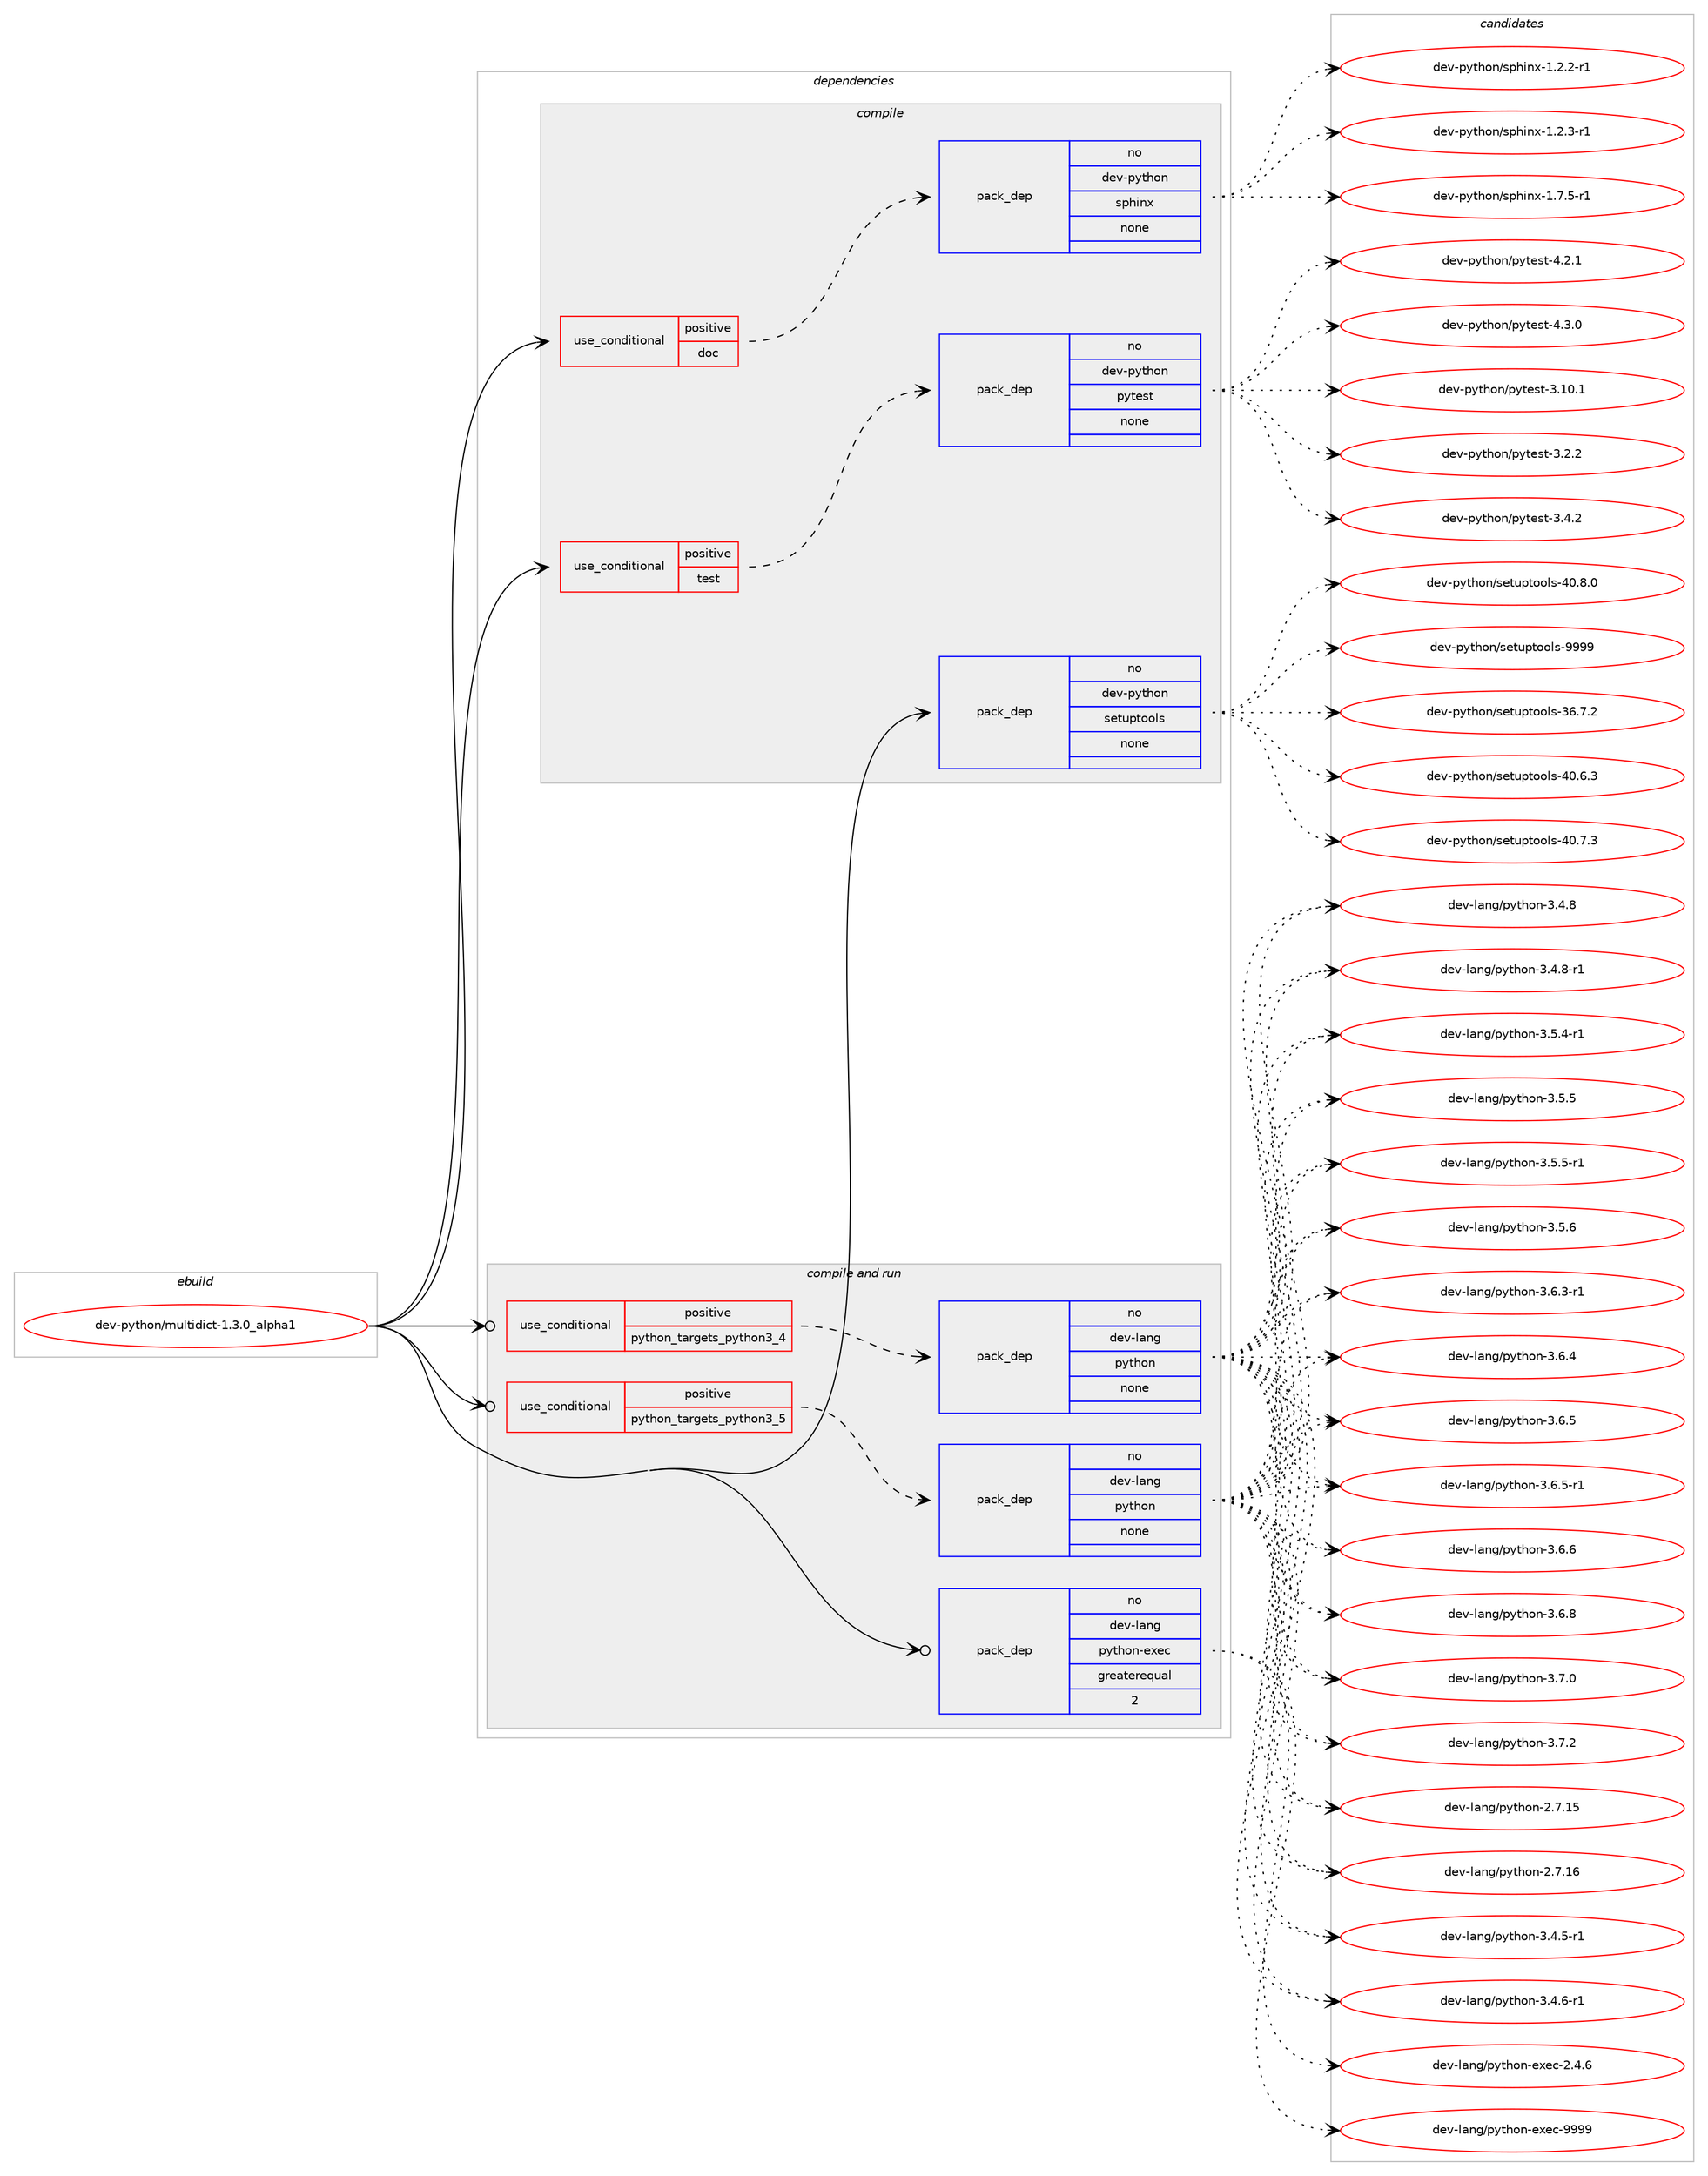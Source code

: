 digraph prolog {

# *************
# Graph options
# *************

newrank=true;
concentrate=true;
compound=true;
graph [rankdir=LR,fontname=Helvetica,fontsize=10,ranksep=1.5];#, ranksep=2.5, nodesep=0.2];
edge  [arrowhead=vee];
node  [fontname=Helvetica,fontsize=10];

# **********
# The ebuild
# **********

subgraph cluster_leftcol {
color=gray;
rank=same;
label=<<i>ebuild</i>>;
id [label="dev-python/multidict-1.3.0_alpha1", color=red, width=4, href="../dev-python/multidict-1.3.0_alpha1.svg"];
}

# ****************
# The dependencies
# ****************

subgraph cluster_midcol {
color=gray;
label=<<i>dependencies</i>>;
subgraph cluster_compile {
fillcolor="#eeeeee";
style=filled;
label=<<i>compile</i>>;
subgraph cond377709 {
dependency1419491 [label=<<TABLE BORDER="0" CELLBORDER="1" CELLSPACING="0" CELLPADDING="4"><TR><TD ROWSPAN="3" CELLPADDING="10">use_conditional</TD></TR><TR><TD>positive</TD></TR><TR><TD>doc</TD></TR></TABLE>>, shape=none, color=red];
subgraph pack1018508 {
dependency1419492 [label=<<TABLE BORDER="0" CELLBORDER="1" CELLSPACING="0" CELLPADDING="4" WIDTH="220"><TR><TD ROWSPAN="6" CELLPADDING="30">pack_dep</TD></TR><TR><TD WIDTH="110">no</TD></TR><TR><TD>dev-python</TD></TR><TR><TD>sphinx</TD></TR><TR><TD>none</TD></TR><TR><TD></TD></TR></TABLE>>, shape=none, color=blue];
}
dependency1419491:e -> dependency1419492:w [weight=20,style="dashed",arrowhead="vee"];
}
id:e -> dependency1419491:w [weight=20,style="solid",arrowhead="vee"];
subgraph cond377710 {
dependency1419493 [label=<<TABLE BORDER="0" CELLBORDER="1" CELLSPACING="0" CELLPADDING="4"><TR><TD ROWSPAN="3" CELLPADDING="10">use_conditional</TD></TR><TR><TD>positive</TD></TR><TR><TD>test</TD></TR></TABLE>>, shape=none, color=red];
subgraph pack1018509 {
dependency1419494 [label=<<TABLE BORDER="0" CELLBORDER="1" CELLSPACING="0" CELLPADDING="4" WIDTH="220"><TR><TD ROWSPAN="6" CELLPADDING="30">pack_dep</TD></TR><TR><TD WIDTH="110">no</TD></TR><TR><TD>dev-python</TD></TR><TR><TD>pytest</TD></TR><TR><TD>none</TD></TR><TR><TD></TD></TR></TABLE>>, shape=none, color=blue];
}
dependency1419493:e -> dependency1419494:w [weight=20,style="dashed",arrowhead="vee"];
}
id:e -> dependency1419493:w [weight=20,style="solid",arrowhead="vee"];
subgraph pack1018510 {
dependency1419495 [label=<<TABLE BORDER="0" CELLBORDER="1" CELLSPACING="0" CELLPADDING="4" WIDTH="220"><TR><TD ROWSPAN="6" CELLPADDING="30">pack_dep</TD></TR><TR><TD WIDTH="110">no</TD></TR><TR><TD>dev-python</TD></TR><TR><TD>setuptools</TD></TR><TR><TD>none</TD></TR><TR><TD></TD></TR></TABLE>>, shape=none, color=blue];
}
id:e -> dependency1419495:w [weight=20,style="solid",arrowhead="vee"];
}
subgraph cluster_compileandrun {
fillcolor="#eeeeee";
style=filled;
label=<<i>compile and run</i>>;
subgraph cond377711 {
dependency1419496 [label=<<TABLE BORDER="0" CELLBORDER="1" CELLSPACING="0" CELLPADDING="4"><TR><TD ROWSPAN="3" CELLPADDING="10">use_conditional</TD></TR><TR><TD>positive</TD></TR><TR><TD>python_targets_python3_4</TD></TR></TABLE>>, shape=none, color=red];
subgraph pack1018511 {
dependency1419497 [label=<<TABLE BORDER="0" CELLBORDER="1" CELLSPACING="0" CELLPADDING="4" WIDTH="220"><TR><TD ROWSPAN="6" CELLPADDING="30">pack_dep</TD></TR><TR><TD WIDTH="110">no</TD></TR><TR><TD>dev-lang</TD></TR><TR><TD>python</TD></TR><TR><TD>none</TD></TR><TR><TD></TD></TR></TABLE>>, shape=none, color=blue];
}
dependency1419496:e -> dependency1419497:w [weight=20,style="dashed",arrowhead="vee"];
}
id:e -> dependency1419496:w [weight=20,style="solid",arrowhead="odotvee"];
subgraph cond377712 {
dependency1419498 [label=<<TABLE BORDER="0" CELLBORDER="1" CELLSPACING="0" CELLPADDING="4"><TR><TD ROWSPAN="3" CELLPADDING="10">use_conditional</TD></TR><TR><TD>positive</TD></TR><TR><TD>python_targets_python3_5</TD></TR></TABLE>>, shape=none, color=red];
subgraph pack1018512 {
dependency1419499 [label=<<TABLE BORDER="0" CELLBORDER="1" CELLSPACING="0" CELLPADDING="4" WIDTH="220"><TR><TD ROWSPAN="6" CELLPADDING="30">pack_dep</TD></TR><TR><TD WIDTH="110">no</TD></TR><TR><TD>dev-lang</TD></TR><TR><TD>python</TD></TR><TR><TD>none</TD></TR><TR><TD></TD></TR></TABLE>>, shape=none, color=blue];
}
dependency1419498:e -> dependency1419499:w [weight=20,style="dashed",arrowhead="vee"];
}
id:e -> dependency1419498:w [weight=20,style="solid",arrowhead="odotvee"];
subgraph pack1018513 {
dependency1419500 [label=<<TABLE BORDER="0" CELLBORDER="1" CELLSPACING="0" CELLPADDING="4" WIDTH="220"><TR><TD ROWSPAN="6" CELLPADDING="30">pack_dep</TD></TR><TR><TD WIDTH="110">no</TD></TR><TR><TD>dev-lang</TD></TR><TR><TD>python-exec</TD></TR><TR><TD>greaterequal</TD></TR><TR><TD>2</TD></TR></TABLE>>, shape=none, color=blue];
}
id:e -> dependency1419500:w [weight=20,style="solid",arrowhead="odotvee"];
}
subgraph cluster_run {
fillcolor="#eeeeee";
style=filled;
label=<<i>run</i>>;
}
}

# **************
# The candidates
# **************

subgraph cluster_choices {
rank=same;
color=gray;
label=<<i>candidates</i>>;

subgraph choice1018508 {
color=black;
nodesep=1;
choice10010111845112121116104111110471151121041051101204549465046504511449 [label="dev-python/sphinx-1.2.2-r1", color=red, width=4,href="../dev-python/sphinx-1.2.2-r1.svg"];
choice10010111845112121116104111110471151121041051101204549465046514511449 [label="dev-python/sphinx-1.2.3-r1", color=red, width=4,href="../dev-python/sphinx-1.2.3-r1.svg"];
choice10010111845112121116104111110471151121041051101204549465546534511449 [label="dev-python/sphinx-1.7.5-r1", color=red, width=4,href="../dev-python/sphinx-1.7.5-r1.svg"];
dependency1419492:e -> choice10010111845112121116104111110471151121041051101204549465046504511449:w [style=dotted,weight="100"];
dependency1419492:e -> choice10010111845112121116104111110471151121041051101204549465046514511449:w [style=dotted,weight="100"];
dependency1419492:e -> choice10010111845112121116104111110471151121041051101204549465546534511449:w [style=dotted,weight="100"];
}
subgraph choice1018509 {
color=black;
nodesep=1;
choice100101118451121211161041111104711212111610111511645514649484649 [label="dev-python/pytest-3.10.1", color=red, width=4,href="../dev-python/pytest-3.10.1.svg"];
choice1001011184511212111610411111047112121116101115116455146504650 [label="dev-python/pytest-3.2.2", color=red, width=4,href="../dev-python/pytest-3.2.2.svg"];
choice1001011184511212111610411111047112121116101115116455146524650 [label="dev-python/pytest-3.4.2", color=red, width=4,href="../dev-python/pytest-3.4.2.svg"];
choice1001011184511212111610411111047112121116101115116455246504649 [label="dev-python/pytest-4.2.1", color=red, width=4,href="../dev-python/pytest-4.2.1.svg"];
choice1001011184511212111610411111047112121116101115116455246514648 [label="dev-python/pytest-4.3.0", color=red, width=4,href="../dev-python/pytest-4.3.0.svg"];
dependency1419494:e -> choice100101118451121211161041111104711212111610111511645514649484649:w [style=dotted,weight="100"];
dependency1419494:e -> choice1001011184511212111610411111047112121116101115116455146504650:w [style=dotted,weight="100"];
dependency1419494:e -> choice1001011184511212111610411111047112121116101115116455146524650:w [style=dotted,weight="100"];
dependency1419494:e -> choice1001011184511212111610411111047112121116101115116455246504649:w [style=dotted,weight="100"];
dependency1419494:e -> choice1001011184511212111610411111047112121116101115116455246514648:w [style=dotted,weight="100"];
}
subgraph choice1018510 {
color=black;
nodesep=1;
choice100101118451121211161041111104711510111611711211611111110811545515446554650 [label="dev-python/setuptools-36.7.2", color=red, width=4,href="../dev-python/setuptools-36.7.2.svg"];
choice100101118451121211161041111104711510111611711211611111110811545524846544651 [label="dev-python/setuptools-40.6.3", color=red, width=4,href="../dev-python/setuptools-40.6.3.svg"];
choice100101118451121211161041111104711510111611711211611111110811545524846554651 [label="dev-python/setuptools-40.7.3", color=red, width=4,href="../dev-python/setuptools-40.7.3.svg"];
choice100101118451121211161041111104711510111611711211611111110811545524846564648 [label="dev-python/setuptools-40.8.0", color=red, width=4,href="../dev-python/setuptools-40.8.0.svg"];
choice10010111845112121116104111110471151011161171121161111111081154557575757 [label="dev-python/setuptools-9999", color=red, width=4,href="../dev-python/setuptools-9999.svg"];
dependency1419495:e -> choice100101118451121211161041111104711510111611711211611111110811545515446554650:w [style=dotted,weight="100"];
dependency1419495:e -> choice100101118451121211161041111104711510111611711211611111110811545524846544651:w [style=dotted,weight="100"];
dependency1419495:e -> choice100101118451121211161041111104711510111611711211611111110811545524846554651:w [style=dotted,weight="100"];
dependency1419495:e -> choice100101118451121211161041111104711510111611711211611111110811545524846564648:w [style=dotted,weight="100"];
dependency1419495:e -> choice10010111845112121116104111110471151011161171121161111111081154557575757:w [style=dotted,weight="100"];
}
subgraph choice1018511 {
color=black;
nodesep=1;
choice10010111845108971101034711212111610411111045504655464953 [label="dev-lang/python-2.7.15", color=red, width=4,href="../dev-lang/python-2.7.15.svg"];
choice10010111845108971101034711212111610411111045504655464954 [label="dev-lang/python-2.7.16", color=red, width=4,href="../dev-lang/python-2.7.16.svg"];
choice1001011184510897110103471121211161041111104551465246534511449 [label="dev-lang/python-3.4.5-r1", color=red, width=4,href="../dev-lang/python-3.4.5-r1.svg"];
choice1001011184510897110103471121211161041111104551465246544511449 [label="dev-lang/python-3.4.6-r1", color=red, width=4,href="../dev-lang/python-3.4.6-r1.svg"];
choice100101118451089711010347112121116104111110455146524656 [label="dev-lang/python-3.4.8", color=red, width=4,href="../dev-lang/python-3.4.8.svg"];
choice1001011184510897110103471121211161041111104551465246564511449 [label="dev-lang/python-3.4.8-r1", color=red, width=4,href="../dev-lang/python-3.4.8-r1.svg"];
choice1001011184510897110103471121211161041111104551465346524511449 [label="dev-lang/python-3.5.4-r1", color=red, width=4,href="../dev-lang/python-3.5.4-r1.svg"];
choice100101118451089711010347112121116104111110455146534653 [label="dev-lang/python-3.5.5", color=red, width=4,href="../dev-lang/python-3.5.5.svg"];
choice1001011184510897110103471121211161041111104551465346534511449 [label="dev-lang/python-3.5.5-r1", color=red, width=4,href="../dev-lang/python-3.5.5-r1.svg"];
choice100101118451089711010347112121116104111110455146534654 [label="dev-lang/python-3.5.6", color=red, width=4,href="../dev-lang/python-3.5.6.svg"];
choice1001011184510897110103471121211161041111104551465446514511449 [label="dev-lang/python-3.6.3-r1", color=red, width=4,href="../dev-lang/python-3.6.3-r1.svg"];
choice100101118451089711010347112121116104111110455146544652 [label="dev-lang/python-3.6.4", color=red, width=4,href="../dev-lang/python-3.6.4.svg"];
choice100101118451089711010347112121116104111110455146544653 [label="dev-lang/python-3.6.5", color=red, width=4,href="../dev-lang/python-3.6.5.svg"];
choice1001011184510897110103471121211161041111104551465446534511449 [label="dev-lang/python-3.6.5-r1", color=red, width=4,href="../dev-lang/python-3.6.5-r1.svg"];
choice100101118451089711010347112121116104111110455146544654 [label="dev-lang/python-3.6.6", color=red, width=4,href="../dev-lang/python-3.6.6.svg"];
choice100101118451089711010347112121116104111110455146544656 [label="dev-lang/python-3.6.8", color=red, width=4,href="../dev-lang/python-3.6.8.svg"];
choice100101118451089711010347112121116104111110455146554648 [label="dev-lang/python-3.7.0", color=red, width=4,href="../dev-lang/python-3.7.0.svg"];
choice100101118451089711010347112121116104111110455146554650 [label="dev-lang/python-3.7.2", color=red, width=4,href="../dev-lang/python-3.7.2.svg"];
dependency1419497:e -> choice10010111845108971101034711212111610411111045504655464953:w [style=dotted,weight="100"];
dependency1419497:e -> choice10010111845108971101034711212111610411111045504655464954:w [style=dotted,weight="100"];
dependency1419497:e -> choice1001011184510897110103471121211161041111104551465246534511449:w [style=dotted,weight="100"];
dependency1419497:e -> choice1001011184510897110103471121211161041111104551465246544511449:w [style=dotted,weight="100"];
dependency1419497:e -> choice100101118451089711010347112121116104111110455146524656:w [style=dotted,weight="100"];
dependency1419497:e -> choice1001011184510897110103471121211161041111104551465246564511449:w [style=dotted,weight="100"];
dependency1419497:e -> choice1001011184510897110103471121211161041111104551465346524511449:w [style=dotted,weight="100"];
dependency1419497:e -> choice100101118451089711010347112121116104111110455146534653:w [style=dotted,weight="100"];
dependency1419497:e -> choice1001011184510897110103471121211161041111104551465346534511449:w [style=dotted,weight="100"];
dependency1419497:e -> choice100101118451089711010347112121116104111110455146534654:w [style=dotted,weight="100"];
dependency1419497:e -> choice1001011184510897110103471121211161041111104551465446514511449:w [style=dotted,weight="100"];
dependency1419497:e -> choice100101118451089711010347112121116104111110455146544652:w [style=dotted,weight="100"];
dependency1419497:e -> choice100101118451089711010347112121116104111110455146544653:w [style=dotted,weight="100"];
dependency1419497:e -> choice1001011184510897110103471121211161041111104551465446534511449:w [style=dotted,weight="100"];
dependency1419497:e -> choice100101118451089711010347112121116104111110455146544654:w [style=dotted,weight="100"];
dependency1419497:e -> choice100101118451089711010347112121116104111110455146544656:w [style=dotted,weight="100"];
dependency1419497:e -> choice100101118451089711010347112121116104111110455146554648:w [style=dotted,weight="100"];
dependency1419497:e -> choice100101118451089711010347112121116104111110455146554650:w [style=dotted,weight="100"];
}
subgraph choice1018512 {
color=black;
nodesep=1;
choice10010111845108971101034711212111610411111045504655464953 [label="dev-lang/python-2.7.15", color=red, width=4,href="../dev-lang/python-2.7.15.svg"];
choice10010111845108971101034711212111610411111045504655464954 [label="dev-lang/python-2.7.16", color=red, width=4,href="../dev-lang/python-2.7.16.svg"];
choice1001011184510897110103471121211161041111104551465246534511449 [label="dev-lang/python-3.4.5-r1", color=red, width=4,href="../dev-lang/python-3.4.5-r1.svg"];
choice1001011184510897110103471121211161041111104551465246544511449 [label="dev-lang/python-3.4.6-r1", color=red, width=4,href="../dev-lang/python-3.4.6-r1.svg"];
choice100101118451089711010347112121116104111110455146524656 [label="dev-lang/python-3.4.8", color=red, width=4,href="../dev-lang/python-3.4.8.svg"];
choice1001011184510897110103471121211161041111104551465246564511449 [label="dev-lang/python-3.4.8-r1", color=red, width=4,href="../dev-lang/python-3.4.8-r1.svg"];
choice1001011184510897110103471121211161041111104551465346524511449 [label="dev-lang/python-3.5.4-r1", color=red, width=4,href="../dev-lang/python-3.5.4-r1.svg"];
choice100101118451089711010347112121116104111110455146534653 [label="dev-lang/python-3.5.5", color=red, width=4,href="../dev-lang/python-3.5.5.svg"];
choice1001011184510897110103471121211161041111104551465346534511449 [label="dev-lang/python-3.5.5-r1", color=red, width=4,href="../dev-lang/python-3.5.5-r1.svg"];
choice100101118451089711010347112121116104111110455146534654 [label="dev-lang/python-3.5.6", color=red, width=4,href="../dev-lang/python-3.5.6.svg"];
choice1001011184510897110103471121211161041111104551465446514511449 [label="dev-lang/python-3.6.3-r1", color=red, width=4,href="../dev-lang/python-3.6.3-r1.svg"];
choice100101118451089711010347112121116104111110455146544652 [label="dev-lang/python-3.6.4", color=red, width=4,href="../dev-lang/python-3.6.4.svg"];
choice100101118451089711010347112121116104111110455146544653 [label="dev-lang/python-3.6.5", color=red, width=4,href="../dev-lang/python-3.6.5.svg"];
choice1001011184510897110103471121211161041111104551465446534511449 [label="dev-lang/python-3.6.5-r1", color=red, width=4,href="../dev-lang/python-3.6.5-r1.svg"];
choice100101118451089711010347112121116104111110455146544654 [label="dev-lang/python-3.6.6", color=red, width=4,href="../dev-lang/python-3.6.6.svg"];
choice100101118451089711010347112121116104111110455146544656 [label="dev-lang/python-3.6.8", color=red, width=4,href="../dev-lang/python-3.6.8.svg"];
choice100101118451089711010347112121116104111110455146554648 [label="dev-lang/python-3.7.0", color=red, width=4,href="../dev-lang/python-3.7.0.svg"];
choice100101118451089711010347112121116104111110455146554650 [label="dev-lang/python-3.7.2", color=red, width=4,href="../dev-lang/python-3.7.2.svg"];
dependency1419499:e -> choice10010111845108971101034711212111610411111045504655464953:w [style=dotted,weight="100"];
dependency1419499:e -> choice10010111845108971101034711212111610411111045504655464954:w [style=dotted,weight="100"];
dependency1419499:e -> choice1001011184510897110103471121211161041111104551465246534511449:w [style=dotted,weight="100"];
dependency1419499:e -> choice1001011184510897110103471121211161041111104551465246544511449:w [style=dotted,weight="100"];
dependency1419499:e -> choice100101118451089711010347112121116104111110455146524656:w [style=dotted,weight="100"];
dependency1419499:e -> choice1001011184510897110103471121211161041111104551465246564511449:w [style=dotted,weight="100"];
dependency1419499:e -> choice1001011184510897110103471121211161041111104551465346524511449:w [style=dotted,weight="100"];
dependency1419499:e -> choice100101118451089711010347112121116104111110455146534653:w [style=dotted,weight="100"];
dependency1419499:e -> choice1001011184510897110103471121211161041111104551465346534511449:w [style=dotted,weight="100"];
dependency1419499:e -> choice100101118451089711010347112121116104111110455146534654:w [style=dotted,weight="100"];
dependency1419499:e -> choice1001011184510897110103471121211161041111104551465446514511449:w [style=dotted,weight="100"];
dependency1419499:e -> choice100101118451089711010347112121116104111110455146544652:w [style=dotted,weight="100"];
dependency1419499:e -> choice100101118451089711010347112121116104111110455146544653:w [style=dotted,weight="100"];
dependency1419499:e -> choice1001011184510897110103471121211161041111104551465446534511449:w [style=dotted,weight="100"];
dependency1419499:e -> choice100101118451089711010347112121116104111110455146544654:w [style=dotted,weight="100"];
dependency1419499:e -> choice100101118451089711010347112121116104111110455146544656:w [style=dotted,weight="100"];
dependency1419499:e -> choice100101118451089711010347112121116104111110455146554648:w [style=dotted,weight="100"];
dependency1419499:e -> choice100101118451089711010347112121116104111110455146554650:w [style=dotted,weight="100"];
}
subgraph choice1018513 {
color=black;
nodesep=1;
choice1001011184510897110103471121211161041111104510112010199455046524654 [label="dev-lang/python-exec-2.4.6", color=red, width=4,href="../dev-lang/python-exec-2.4.6.svg"];
choice10010111845108971101034711212111610411111045101120101994557575757 [label="dev-lang/python-exec-9999", color=red, width=4,href="../dev-lang/python-exec-9999.svg"];
dependency1419500:e -> choice1001011184510897110103471121211161041111104510112010199455046524654:w [style=dotted,weight="100"];
dependency1419500:e -> choice10010111845108971101034711212111610411111045101120101994557575757:w [style=dotted,weight="100"];
}
}

}

